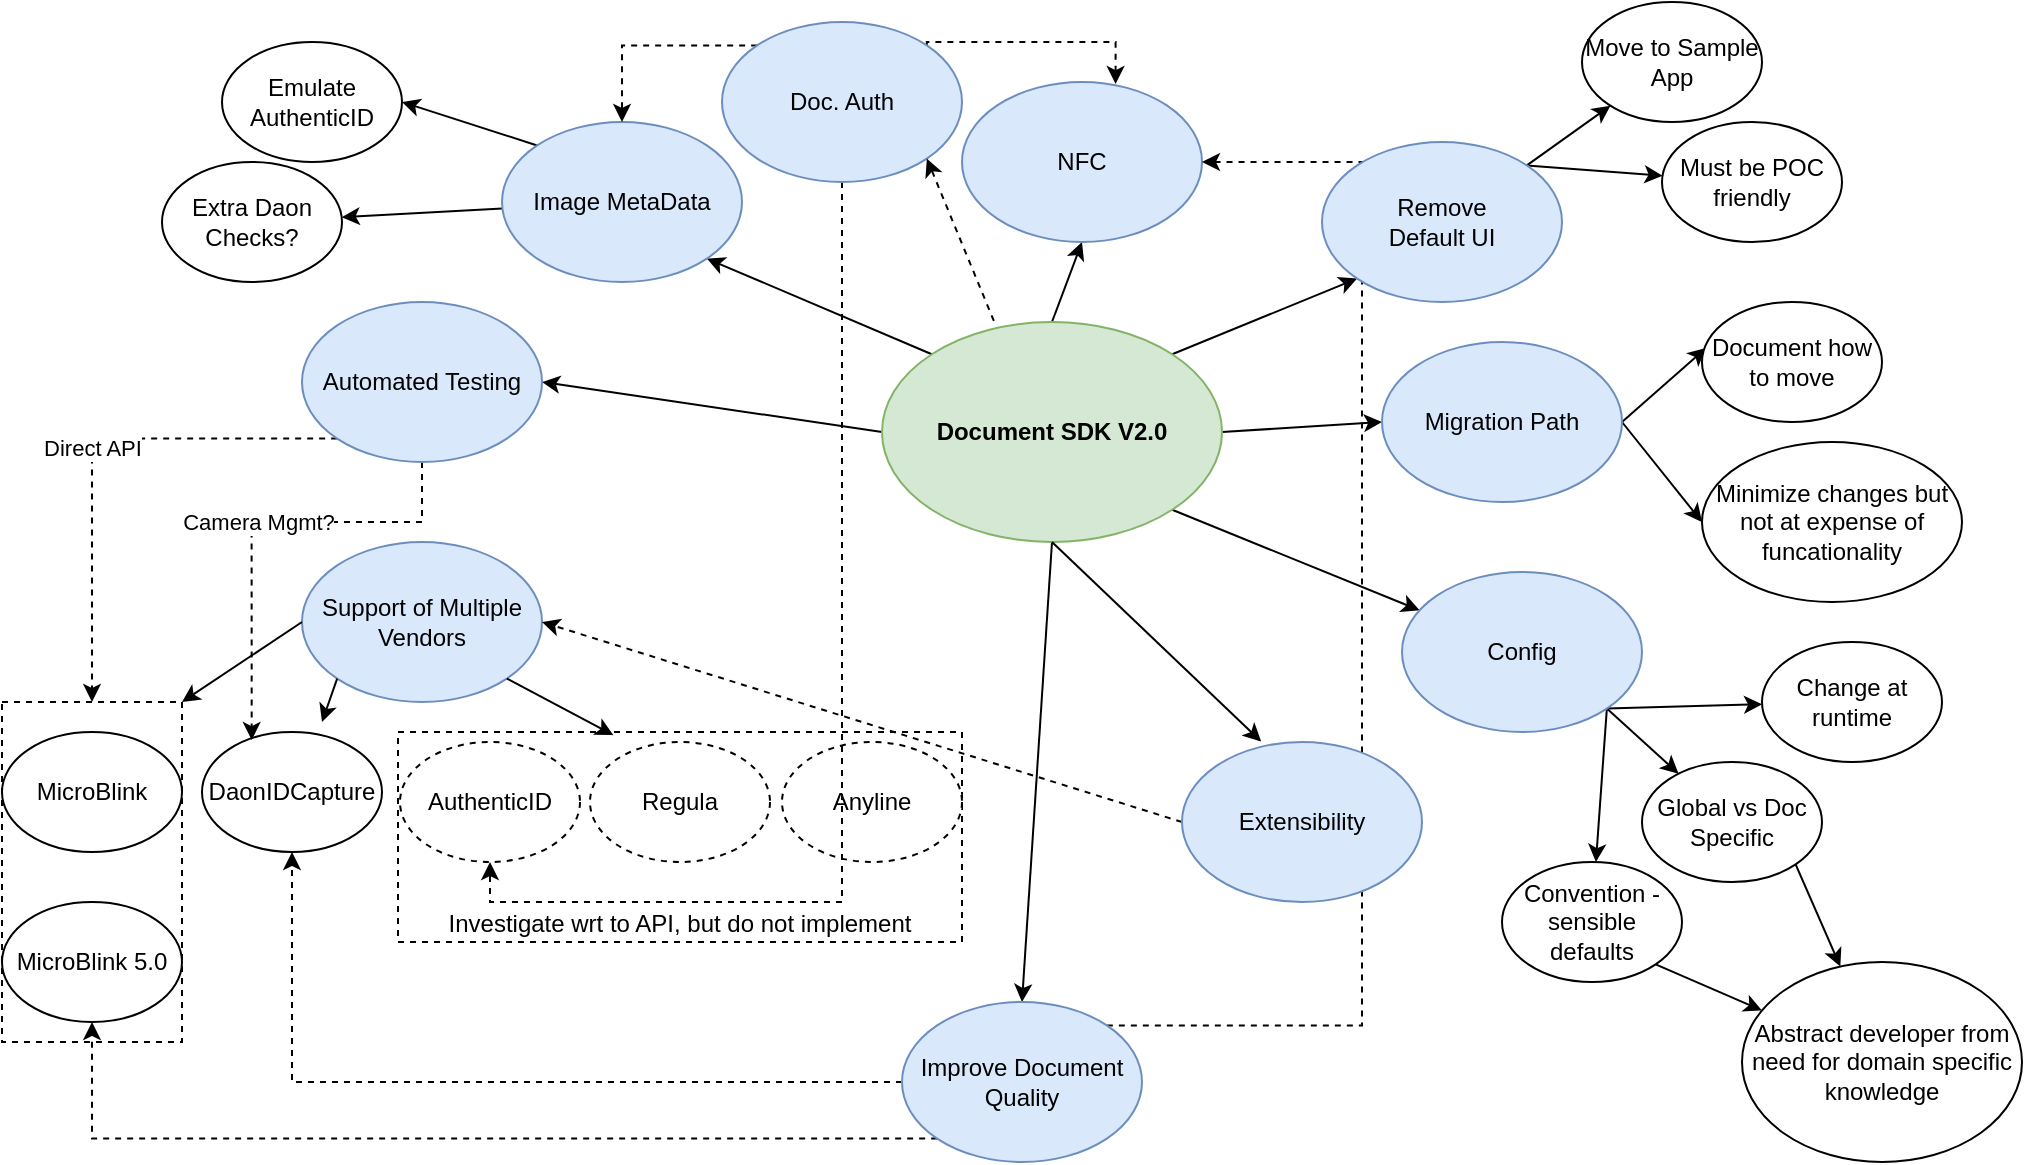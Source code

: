 <mxfile version="12.5.6" type="github" pages="4">
  <diagram name="Document SDK 2.0 Mindmap" id="ad52d381-51e7-2e0d-a935-2d0ddd2fd229">
    <mxGraphModel dx="1038" dy="580" grid="1" gridSize="10" guides="1" tooltips="1" connect="1" arrows="1" fold="1" page="1" pageScale="1" pageWidth="1100" pageHeight="850" background="#ffffff" math="0" shadow="0">
      <root>
        <mxCell id="0"/>
        <mxCell id="1" parent="0"/>
        <mxCell id="26DRuk9L7VsWbkv16E09-14" value="" style="rounded=0;whiteSpace=wrap;html=1;dashed=1;" vertex="1" parent="1">
          <mxGeometry x="10" y="380" width="90" height="170" as="geometry"/>
        </mxCell>
        <mxCell id="26DRuk9L7VsWbkv16E09-10" value="Investigate wrt to API, but do not implement" style="rounded=0;whiteSpace=wrap;html=1;verticalAlign=bottom;dashed=1;" vertex="1" parent="1">
          <mxGeometry x="208" y="395" width="282" height="105" as="geometry"/>
        </mxCell>
        <mxCell id="26DRuk9L7VsWbkv16E09-24" style="rounded=0;orthogonalLoop=1;jettySize=auto;html=1;exitX=0;exitY=0;exitDx=0;exitDy=0;entryX=1;entryY=1;entryDx=0;entryDy=0;" edge="1" parent="1" source="26DRuk9L7VsWbkv16E09-1" target="26DRuk9L7VsWbkv16E09-12">
          <mxGeometry relative="1" as="geometry"/>
        </mxCell>
        <mxCell id="26DRuk9L7VsWbkv16E09-25" style="edgeStyle=none;rounded=0;orthogonalLoop=1;jettySize=auto;html=1;exitX=0;exitY=0.5;exitDx=0;exitDy=0;entryX=1;entryY=0.5;entryDx=0;entryDy=0;" edge="1" parent="1" source="26DRuk9L7VsWbkv16E09-1" target="26DRuk9L7VsWbkv16E09-11">
          <mxGeometry relative="1" as="geometry"/>
        </mxCell>
        <mxCell id="26DRuk9L7VsWbkv16E09-26" style="edgeStyle=none;rounded=0;orthogonalLoop=1;jettySize=auto;html=1;exitX=0.5;exitY=0;exitDx=0;exitDy=0;entryX=0.5;entryY=1;entryDx=0;entryDy=0;" edge="1" parent="1" source="26DRuk9L7VsWbkv16E09-1" target="26DRuk9L7VsWbkv16E09-13">
          <mxGeometry relative="1" as="geometry"/>
        </mxCell>
        <mxCell id="26DRuk9L7VsWbkv16E09-32" style="edgeStyle=none;rounded=0;orthogonalLoop=1;jettySize=auto;html=1;exitX=1;exitY=0;exitDx=0;exitDy=0;entryX=0;entryY=1;entryDx=0;entryDy=0;" edge="1" parent="1" source="26DRuk9L7VsWbkv16E09-1" target="26DRuk9L7VsWbkv16E09-31">
          <mxGeometry relative="1" as="geometry"/>
        </mxCell>
        <mxCell id="26DRuk9L7VsWbkv16E09-38" style="edgeStyle=none;rounded=0;orthogonalLoop=1;jettySize=auto;html=1;exitX=1;exitY=0.5;exitDx=0;exitDy=0;entryX=0;entryY=0.5;entryDx=0;entryDy=0;" edge="1" parent="1" source="26DRuk9L7VsWbkv16E09-1" target="26DRuk9L7VsWbkv16E09-37">
          <mxGeometry relative="1" as="geometry"/>
        </mxCell>
        <mxCell id="26DRuk9L7VsWbkv16E09-44" style="edgeStyle=none;rounded=0;orthogonalLoop=1;jettySize=auto;html=1;exitX=1;exitY=1;exitDx=0;exitDy=0;" edge="1" parent="1" source="26DRuk9L7VsWbkv16E09-1" target="26DRuk9L7VsWbkv16E09-43">
          <mxGeometry relative="1" as="geometry"/>
        </mxCell>
        <mxCell id="n4UrVZoiI_uGFLUXMeBl-2" style="edgeStyle=none;rounded=0;orthogonalLoop=1;jettySize=auto;html=1;exitX=0.5;exitY=1;exitDx=0;exitDy=0;entryX=0.5;entryY=0;entryDx=0;entryDy=0;" edge="1" parent="1" source="26DRuk9L7VsWbkv16E09-1" target="n4UrVZoiI_uGFLUXMeBl-1">
          <mxGeometry relative="1" as="geometry"/>
        </mxCell>
        <mxCell id="26DRuk9L7VsWbkv16E09-1" value="&lt;b&gt;Document SDK V2.0&lt;/b&gt;" style="ellipse;whiteSpace=wrap;html=1;fillColor=#d5e8d4;strokeColor=#82b366;" vertex="1" parent="1">
          <mxGeometry x="450" y="190" width="170" height="110" as="geometry"/>
        </mxCell>
        <mxCell id="26DRuk9L7VsWbkv16E09-2" value="Support of Multiple Vendors" style="ellipse;whiteSpace=wrap;html=1;fillColor=#dae8fc;strokeColor=#6c8ebf;" vertex="1" parent="1">
          <mxGeometry x="160" y="300" width="120" height="80" as="geometry"/>
        </mxCell>
        <mxCell id="26DRuk9L7VsWbkv16E09-3" value="MicroBlink" style="ellipse;whiteSpace=wrap;html=1;" vertex="1" parent="1">
          <mxGeometry x="10" y="395" width="90" height="60" as="geometry"/>
        </mxCell>
        <mxCell id="26DRuk9L7VsWbkv16E09-4" value="DaonIDCapture" style="ellipse;whiteSpace=wrap;html=1;" vertex="1" parent="1">
          <mxGeometry x="110" y="395" width="90" height="60" as="geometry"/>
        </mxCell>
        <mxCell id="26DRuk9L7VsWbkv16E09-5" value="Regula" style="ellipse;whiteSpace=wrap;html=1;dashed=1;" vertex="1" parent="1">
          <mxGeometry x="304" y="400" width="90" height="60" as="geometry"/>
        </mxCell>
        <mxCell id="26DRuk9L7VsWbkv16E09-6" value="AuthenticID" style="ellipse;whiteSpace=wrap;html=1;dashed=1;" vertex="1" parent="1">
          <mxGeometry x="209" y="400" width="90" height="60" as="geometry"/>
        </mxCell>
        <mxCell id="26DRuk9L7VsWbkv16E09-7" value="Anyline" style="ellipse;whiteSpace=wrap;html=1;dashed=1;" vertex="1" parent="1">
          <mxGeometry x="400" y="400" width="90" height="60" as="geometry"/>
        </mxCell>
        <mxCell id="26DRuk9L7VsWbkv16E09-8" value="MicroBlink 5.0" style="ellipse;whiteSpace=wrap;html=1;" vertex="1" parent="1">
          <mxGeometry x="10" y="480" width="90" height="60" as="geometry"/>
        </mxCell>
        <mxCell id="26DRuk9L7VsWbkv16E09-22" value="Direct API" style="edgeStyle=orthogonalEdgeStyle;rounded=0;orthogonalLoop=1;jettySize=auto;html=1;exitX=0;exitY=1;exitDx=0;exitDy=0;entryX=0.5;entryY=0;entryDx=0;entryDy=0;dashed=1;" edge="1" parent="1" source="26DRuk9L7VsWbkv16E09-11" target="26DRuk9L7VsWbkv16E09-14">
          <mxGeometry relative="1" as="geometry"/>
        </mxCell>
        <mxCell id="26DRuk9L7VsWbkv16E09-23" value="Camera Mgmt?" style="edgeStyle=orthogonalEdgeStyle;rounded=0;orthogonalLoop=1;jettySize=auto;html=1;exitX=0.5;exitY=1;exitDx=0;exitDy=0;entryX=0.276;entryY=0.067;entryDx=0;entryDy=0;entryPerimeter=0;dashed=1;" edge="1" parent="1" source="26DRuk9L7VsWbkv16E09-11" target="26DRuk9L7VsWbkv16E09-4">
          <mxGeometry relative="1" as="geometry">
            <Array as="points">
              <mxPoint x="220" y="290"/>
              <mxPoint x="135" y="290"/>
            </Array>
          </mxGeometry>
        </mxCell>
        <mxCell id="26DRuk9L7VsWbkv16E09-11" value="Automated Testing" style="ellipse;whiteSpace=wrap;html=1;fillColor=#dae8fc;strokeColor=#6c8ebf;" vertex="1" parent="1">
          <mxGeometry x="160" y="180" width="120" height="80" as="geometry"/>
        </mxCell>
        <mxCell id="26DRuk9L7VsWbkv16E09-28" style="edgeStyle=none;rounded=0;orthogonalLoop=1;jettySize=auto;html=1;exitX=0;exitY=0;exitDx=0;exitDy=0;entryX=1;entryY=0.5;entryDx=0;entryDy=0;" edge="1" parent="1" source="26DRuk9L7VsWbkv16E09-12" target="26DRuk9L7VsWbkv16E09-27">
          <mxGeometry relative="1" as="geometry"/>
        </mxCell>
        <mxCell id="26DRuk9L7VsWbkv16E09-30" value="" style="edgeStyle=none;rounded=0;orthogonalLoop=1;jettySize=auto;html=1;" edge="1" parent="1" source="26DRuk9L7VsWbkv16E09-12" target="26DRuk9L7VsWbkv16E09-29">
          <mxGeometry relative="1" as="geometry"/>
        </mxCell>
        <mxCell id="26DRuk9L7VsWbkv16E09-12" value="Image MetaData" style="ellipse;whiteSpace=wrap;html=1;fillColor=#dae8fc;strokeColor=#6c8ebf;" vertex="1" parent="1">
          <mxGeometry x="260" y="90" width="120" height="80" as="geometry"/>
        </mxCell>
        <mxCell id="26DRuk9L7VsWbkv16E09-13" value="NFC" style="ellipse;whiteSpace=wrap;html=1;fillColor=#dae8fc;strokeColor=#6c8ebf;" vertex="1" parent="1">
          <mxGeometry x="490" y="70" width="120" height="80" as="geometry"/>
        </mxCell>
        <mxCell id="26DRuk9L7VsWbkv16E09-15" value="" style="endArrow=classic;html=1;exitX=0;exitY=0.5;exitDx=0;exitDy=0;entryX=1;entryY=0;entryDx=0;entryDy=0;" edge="1" parent="1" source="26DRuk9L7VsWbkv16E09-2" target="26DRuk9L7VsWbkv16E09-14">
          <mxGeometry width="50" height="50" relative="1" as="geometry">
            <mxPoint x="70" y="330" as="sourcePoint"/>
            <mxPoint x="120" y="280" as="targetPoint"/>
          </mxGeometry>
        </mxCell>
        <mxCell id="26DRuk9L7VsWbkv16E09-17" value="" style="endArrow=classic;html=1;exitX=0;exitY=1;exitDx=0;exitDy=0;" edge="1" parent="1" source="26DRuk9L7VsWbkv16E09-2">
          <mxGeometry width="50" height="50" relative="1" as="geometry">
            <mxPoint x="10" y="620" as="sourcePoint"/>
            <mxPoint x="170" y="390" as="targetPoint"/>
          </mxGeometry>
        </mxCell>
        <mxCell id="26DRuk9L7VsWbkv16E09-18" value="" style="endArrow=classic;html=1;exitX=1;exitY=1;exitDx=0;exitDy=0;entryX=0.382;entryY=0.015;entryDx=0;entryDy=0;entryPerimeter=0;" edge="1" parent="1" source="26DRuk9L7VsWbkv16E09-2" target="26DRuk9L7VsWbkv16E09-10">
          <mxGeometry width="50" height="50" relative="1" as="geometry">
            <mxPoint x="10" y="620" as="sourcePoint"/>
            <mxPoint x="360" y="390" as="targetPoint"/>
          </mxGeometry>
        </mxCell>
        <mxCell id="26DRuk9L7VsWbkv16E09-20" value="" style="endArrow=classic;html=1;exitX=0.5;exitY=1;exitDx=0;exitDy=0;entryX=0.33;entryY=-0.003;entryDx=0;entryDy=0;entryPerimeter=0;" edge="1" parent="1" source="26DRuk9L7VsWbkv16E09-1" target="26DRuk9L7VsWbkv16E09-9">
          <mxGeometry width="50" height="50" relative="1" as="geometry">
            <mxPoint x="10" y="620" as="sourcePoint"/>
            <mxPoint x="60" y="570" as="targetPoint"/>
          </mxGeometry>
        </mxCell>
        <mxCell id="26DRuk9L7VsWbkv16E09-21" value="" style="endArrow=classic;html=1;exitX=0;exitY=0.5;exitDx=0;exitDy=0;entryX=1;entryY=0.5;entryDx=0;entryDy=0;dashed=1;" edge="1" parent="1" source="26DRuk9L7VsWbkv16E09-9" target="26DRuk9L7VsWbkv16E09-2">
          <mxGeometry width="50" height="50" relative="1" as="geometry">
            <mxPoint x="10" y="620" as="sourcePoint"/>
            <mxPoint x="60" y="570" as="targetPoint"/>
          </mxGeometry>
        </mxCell>
        <mxCell id="26DRuk9L7VsWbkv16E09-27" value="Emulate AuthenticID" style="ellipse;whiteSpace=wrap;html=1;" vertex="1" parent="1">
          <mxGeometry x="120" y="50" width="90" height="60" as="geometry"/>
        </mxCell>
        <mxCell id="26DRuk9L7VsWbkv16E09-29" value="Extra Daon Checks?" style="ellipse;whiteSpace=wrap;html=1;" vertex="1" parent="1">
          <mxGeometry x="90" y="110" width="90" height="60" as="geometry"/>
        </mxCell>
        <mxCell id="26DRuk9L7VsWbkv16E09-34" style="edgeStyle=none;rounded=0;orthogonalLoop=1;jettySize=auto;html=1;exitX=1;exitY=0;exitDx=0;exitDy=0;" edge="1" parent="1" source="26DRuk9L7VsWbkv16E09-31" target="26DRuk9L7VsWbkv16E09-33">
          <mxGeometry relative="1" as="geometry"/>
        </mxCell>
        <mxCell id="26DRuk9L7VsWbkv16E09-36" style="edgeStyle=none;rounded=0;orthogonalLoop=1;jettySize=auto;html=1;exitX=1;exitY=0;exitDx=0;exitDy=0;" edge="1" parent="1" source="26DRuk9L7VsWbkv16E09-31" target="26DRuk9L7VsWbkv16E09-35">
          <mxGeometry relative="1" as="geometry"/>
        </mxCell>
        <mxCell id="26DRuk9L7VsWbkv16E09-33" value="Move to Sample App" style="ellipse;whiteSpace=wrap;html=1;" vertex="1" parent="1">
          <mxGeometry x="800" y="30" width="90" height="60" as="geometry"/>
        </mxCell>
        <mxCell id="26DRuk9L7VsWbkv16E09-35" value="Must be POC friendly" style="ellipse;whiteSpace=wrap;html=1;" vertex="1" parent="1">
          <mxGeometry x="840" y="90" width="90" height="60" as="geometry"/>
        </mxCell>
        <mxCell id="26DRuk9L7VsWbkv16E09-41" style="edgeStyle=none;rounded=0;orthogonalLoop=1;jettySize=auto;html=1;exitX=1;exitY=0.5;exitDx=0;exitDy=0;entryX=0.022;entryY=0.383;entryDx=0;entryDy=0;entryPerimeter=0;" edge="1" parent="1" source="26DRuk9L7VsWbkv16E09-37" target="26DRuk9L7VsWbkv16E09-39">
          <mxGeometry relative="1" as="geometry"/>
        </mxCell>
        <mxCell id="26DRuk9L7VsWbkv16E09-42" style="edgeStyle=none;rounded=0;orthogonalLoop=1;jettySize=auto;html=1;exitX=1;exitY=0.5;exitDx=0;exitDy=0;entryX=0;entryY=0.5;entryDx=0;entryDy=0;" edge="1" parent="1" source="26DRuk9L7VsWbkv16E09-37" target="26DRuk9L7VsWbkv16E09-40">
          <mxGeometry relative="1" as="geometry"/>
        </mxCell>
        <mxCell id="26DRuk9L7VsWbkv16E09-37" value="Migration Path" style="ellipse;whiteSpace=wrap;html=1;fillColor=#dae8fc;strokeColor=#6c8ebf;" vertex="1" parent="1">
          <mxGeometry x="700" y="200" width="120" height="80" as="geometry"/>
        </mxCell>
        <mxCell id="26DRuk9L7VsWbkv16E09-39" value="Document how to move" style="ellipse;whiteSpace=wrap;html=1;" vertex="1" parent="1">
          <mxGeometry x="860" y="180" width="90" height="60" as="geometry"/>
        </mxCell>
        <mxCell id="26DRuk9L7VsWbkv16E09-40" value="Minimize changes but not at expense of funcationality" style="ellipse;whiteSpace=wrap;html=1;" vertex="1" parent="1">
          <mxGeometry x="860" y="250" width="130" height="80" as="geometry"/>
        </mxCell>
        <mxCell id="26DRuk9L7VsWbkv16E09-48" style="edgeStyle=none;rounded=0;orthogonalLoop=1;jettySize=auto;html=1;exitX=1;exitY=1;exitDx=0;exitDy=0;" edge="1" parent="1" source="26DRuk9L7VsWbkv16E09-43" target="26DRuk9L7VsWbkv16E09-47">
          <mxGeometry relative="1" as="geometry"/>
        </mxCell>
        <mxCell id="26DRuk9L7VsWbkv16E09-49" style="edgeStyle=none;rounded=0;orthogonalLoop=1;jettySize=auto;html=1;exitX=1;exitY=1;exitDx=0;exitDy=0;" edge="1" parent="1" source="26DRuk9L7VsWbkv16E09-43" target="26DRuk9L7VsWbkv16E09-45">
          <mxGeometry relative="1" as="geometry"/>
        </mxCell>
        <mxCell id="26DRuk9L7VsWbkv16E09-50" style="edgeStyle=none;rounded=0;orthogonalLoop=1;jettySize=auto;html=1;exitX=1;exitY=1;exitDx=0;exitDy=0;" edge="1" parent="1" source="26DRuk9L7VsWbkv16E09-43" target="26DRuk9L7VsWbkv16E09-46">
          <mxGeometry relative="1" as="geometry"/>
        </mxCell>
        <mxCell id="26DRuk9L7VsWbkv16E09-43" value="Config" style="ellipse;whiteSpace=wrap;html=1;fillColor=#dae8fc;strokeColor=#6c8ebf;" vertex="1" parent="1">
          <mxGeometry x="710" y="315" width="120" height="80" as="geometry"/>
        </mxCell>
        <mxCell id="26DRuk9L7VsWbkv16E09-53" style="edgeStyle=none;rounded=0;orthogonalLoop=1;jettySize=auto;html=1;exitX=1;exitY=1;exitDx=0;exitDy=0;" edge="1" parent="1" source="26DRuk9L7VsWbkv16E09-45" target="26DRuk9L7VsWbkv16E09-51">
          <mxGeometry relative="1" as="geometry"/>
        </mxCell>
        <mxCell id="26DRuk9L7VsWbkv16E09-45" value="Global vs Doc Specific" style="ellipse;whiteSpace=wrap;html=1;" vertex="1" parent="1">
          <mxGeometry x="830" y="410" width="90" height="60" as="geometry"/>
        </mxCell>
        <mxCell id="26DRuk9L7VsWbkv16E09-46" value="Change at runtime" style="ellipse;whiteSpace=wrap;html=1;" vertex="1" parent="1">
          <mxGeometry x="890" y="350" width="90" height="60" as="geometry"/>
        </mxCell>
        <mxCell id="26DRuk9L7VsWbkv16E09-52" style="edgeStyle=none;rounded=0;orthogonalLoop=1;jettySize=auto;html=1;exitX=1;exitY=1;exitDx=0;exitDy=0;" edge="1" parent="1" source="26DRuk9L7VsWbkv16E09-47" target="26DRuk9L7VsWbkv16E09-51">
          <mxGeometry relative="1" as="geometry"/>
        </mxCell>
        <mxCell id="26DRuk9L7VsWbkv16E09-47" value="Convention - sensible defaults" style="ellipse;whiteSpace=wrap;html=1;" vertex="1" parent="1">
          <mxGeometry x="760" y="460" width="90" height="60" as="geometry"/>
        </mxCell>
        <mxCell id="26DRuk9L7VsWbkv16E09-51" value="Abstract developer from need for domain specific knowledge" style="ellipse;whiteSpace=wrap;html=1;" vertex="1" parent="1">
          <mxGeometry x="880" y="510" width="140" height="100" as="geometry"/>
        </mxCell>
        <mxCell id="n4UrVZoiI_uGFLUXMeBl-3" style="edgeStyle=orthogonalEdgeStyle;rounded=0;orthogonalLoop=1;jettySize=auto;html=1;exitX=0;exitY=0.5;exitDx=0;exitDy=0;entryX=0.5;entryY=1;entryDx=0;entryDy=0;dashed=1;" edge="1" parent="1" source="n4UrVZoiI_uGFLUXMeBl-1" target="26DRuk9L7VsWbkv16E09-4">
          <mxGeometry relative="1" as="geometry"/>
        </mxCell>
        <mxCell id="n4UrVZoiI_uGFLUXMeBl-4" style="edgeStyle=orthogonalEdgeStyle;rounded=0;orthogonalLoop=1;jettySize=auto;html=1;exitX=0;exitY=1;exitDx=0;exitDy=0;entryX=0.5;entryY=1;entryDx=0;entryDy=0;dashed=1;" edge="1" parent="1" source="n4UrVZoiI_uGFLUXMeBl-1" target="26DRuk9L7VsWbkv16E09-8">
          <mxGeometry relative="1" as="geometry"/>
        </mxCell>
        <mxCell id="n4UrVZoiI_uGFLUXMeBl-5" style="edgeStyle=orthogonalEdgeStyle;rounded=0;orthogonalLoop=1;jettySize=auto;html=1;exitX=1;exitY=0;exitDx=0;exitDy=0;entryX=1;entryY=0.5;entryDx=0;entryDy=0;dashed=1;" edge="1" parent="1" source="n4UrVZoiI_uGFLUXMeBl-1" target="26DRuk9L7VsWbkv16E09-13">
          <mxGeometry relative="1" as="geometry">
            <Array as="points">
              <mxPoint x="690" y="542"/>
              <mxPoint x="690" y="110"/>
            </Array>
          </mxGeometry>
        </mxCell>
        <mxCell id="n4UrVZoiI_uGFLUXMeBl-1" value="Improve Document Quality" style="ellipse;whiteSpace=wrap;html=1;fillColor=#dae8fc;strokeColor=#6c8ebf;" vertex="1" parent="1">
          <mxGeometry x="460" y="530" width="120" height="80" as="geometry"/>
        </mxCell>
        <mxCell id="n4UrVZoiI_uGFLUXMeBl-8" style="edgeStyle=orthogonalEdgeStyle;rounded=0;orthogonalLoop=1;jettySize=auto;html=1;exitX=0;exitY=0;exitDx=0;exitDy=0;dashed=1;" edge="1" parent="1" source="n4UrVZoiI_uGFLUXMeBl-6" target="26DRuk9L7VsWbkv16E09-12">
          <mxGeometry relative="1" as="geometry">
            <Array as="points">
              <mxPoint x="320" y="52"/>
            </Array>
          </mxGeometry>
        </mxCell>
        <mxCell id="n4UrVZoiI_uGFLUXMeBl-11" style="edgeStyle=orthogonalEdgeStyle;rounded=0;orthogonalLoop=1;jettySize=auto;html=1;exitX=1;exitY=0;exitDx=0;exitDy=0;entryX=0.64;entryY=0.013;entryDx=0;entryDy=0;entryPerimeter=0;dashed=1;" edge="1" parent="1" source="n4UrVZoiI_uGFLUXMeBl-6" target="26DRuk9L7VsWbkv16E09-13">
          <mxGeometry relative="1" as="geometry">
            <Array as="points">
              <mxPoint x="472" y="50"/>
              <mxPoint x="567" y="50"/>
            </Array>
          </mxGeometry>
        </mxCell>
        <mxCell id="n4UrVZoiI_uGFLUXMeBl-12" style="edgeStyle=orthogonalEdgeStyle;rounded=0;orthogonalLoop=1;jettySize=auto;html=1;exitX=0.5;exitY=1;exitDx=0;exitDy=0;entryX=0.5;entryY=1;entryDx=0;entryDy=0;dashed=1;" edge="1" parent="1" source="n4UrVZoiI_uGFLUXMeBl-6" target="26DRuk9L7VsWbkv16E09-6">
          <mxGeometry relative="1" as="geometry">
            <Array as="points">
              <mxPoint x="430" y="480"/>
              <mxPoint x="254" y="480"/>
            </Array>
          </mxGeometry>
        </mxCell>
        <mxCell id="n4UrVZoiI_uGFLUXMeBl-6" value="Doc. Auth" style="ellipse;whiteSpace=wrap;html=1;fillColor=#dae8fc;strokeColor=#6c8ebf;" vertex="1" parent="1">
          <mxGeometry x="370" y="40" width="120" height="80" as="geometry"/>
        </mxCell>
        <mxCell id="26DRuk9L7VsWbkv16E09-9" value="Extensibility" style="ellipse;whiteSpace=wrap;html=1;fillColor=#dae8fc;strokeColor=#6c8ebf;" vertex="1" parent="1">
          <mxGeometry x="600" y="400" width="120" height="80" as="geometry"/>
        </mxCell>
        <mxCell id="26DRuk9L7VsWbkv16E09-31" value="Remove &lt;br&gt;Default UI" style="ellipse;whiteSpace=wrap;html=1;fillColor=#dae8fc;strokeColor=#6c8ebf;" vertex="1" parent="1">
          <mxGeometry x="670" y="100" width="120" height="80" as="geometry"/>
        </mxCell>
        <mxCell id="n4UrVZoiI_uGFLUXMeBl-13" value="" style="endArrow=classic;html=1;dashed=1;entryX=1;entryY=1;entryDx=0;entryDy=0;exitX=0.329;exitY=-0.005;exitDx=0;exitDy=0;exitPerimeter=0;" edge="1" parent="1" source="26DRuk9L7VsWbkv16E09-1" target="n4UrVZoiI_uGFLUXMeBl-6">
          <mxGeometry width="50" height="50" relative="1" as="geometry">
            <mxPoint x="10" y="680" as="sourcePoint"/>
            <mxPoint x="60" y="630" as="targetPoint"/>
          </mxGeometry>
        </mxCell>
      </root>
    </mxGraphModel>
  </diagram>
  <diagram id="8HjYWhySBUXUTqADt6Kq" name="Read NFC Flow Simple">
    <mxGraphModel dx="1422" dy="794" grid="1" gridSize="10" guides="1" tooltips="1" connect="1" arrows="1" fold="1" page="1" pageScale="1" pageWidth="827" pageHeight="1169" math="0" shadow="0">
      <root>
        <mxCell id="AhMfjQlQDgQEmS9e4eAk-0"/>
        <mxCell id="AhMfjQlQDgQEmS9e4eAk-1" parent="AhMfjQlQDgQEmS9e4eAk-0"/>
        <mxCell id="AhMfjQlQDgQEmS9e4eAk-12" style="edgeStyle=orthogonalEdgeStyle;rounded=0;orthogonalLoop=1;jettySize=auto;html=1;exitX=0.5;exitY=1;exitDx=0;exitDy=0;entryX=0.5;entryY=0;entryDx=0;entryDy=0;endArrow=classic;endFill=1;" edge="1" parent="AhMfjQlQDgQEmS9e4eAk-1" source="AhMfjQlQDgQEmS9e4eAk-2" target="AhMfjQlQDgQEmS9e4eAk-3">
          <mxGeometry relative="1" as="geometry">
            <Array as="points">
              <mxPoint x="170" y="150"/>
              <mxPoint x="230" y="150"/>
            </Array>
          </mxGeometry>
        </mxCell>
        <mxCell id="AhMfjQlQDgQEmS9e4eAk-2" value="present document" style="rounded=1;whiteSpace=wrap;html=1;" vertex="1" parent="AhMfjQlQDgQEmS9e4eAk-1">
          <mxGeometry x="110" y="80" width="120" height="60" as="geometry"/>
        </mxCell>
        <mxCell id="AhMfjQlQDgQEmS9e4eAk-13" style="edgeStyle=orthogonalEdgeStyle;rounded=0;orthogonalLoop=1;jettySize=auto;html=1;exitX=0.5;exitY=1;exitDx=0;exitDy=0;endArrow=classic;endFill=1;" edge="1" parent="AhMfjQlQDgQEmS9e4eAk-1" source="AhMfjQlQDgQEmS9e4eAk-3" target="AhMfjQlQDgQEmS9e4eAk-4">
          <mxGeometry relative="1" as="geometry"/>
        </mxCell>
        <mxCell id="AhMfjQlQDgQEmS9e4eAk-3" value="Read OCR" style="rounded=1;whiteSpace=wrap;html=1;" vertex="1" parent="AhMfjQlQDgQEmS9e4eAk-1">
          <mxGeometry x="170" y="160" width="120" height="60" as="geometry"/>
        </mxCell>
        <mxCell id="AhMfjQlQDgQEmS9e4eAk-14" style="edgeStyle=orthogonalEdgeStyle;rounded=0;orthogonalLoop=1;jettySize=auto;html=1;exitX=0.5;exitY=1;exitDx=0;exitDy=0;entryX=0.5;entryY=0;entryDx=0;entryDy=0;endArrow=classic;endFill=1;" edge="1" parent="AhMfjQlQDgQEmS9e4eAk-1" source="AhMfjQlQDgQEmS9e4eAk-4" target="AhMfjQlQDgQEmS9e4eAk-5">
          <mxGeometry relative="1" as="geometry"/>
        </mxCell>
        <mxCell id="AhMfjQlQDgQEmS9e4eAk-4" value="Unlock NFC chip w/ OCR Data" style="rounded=1;whiteSpace=wrap;html=1;" vertex="1" parent="AhMfjQlQDgQEmS9e4eAk-1">
          <mxGeometry x="230" y="250" width="120" height="60" as="geometry"/>
        </mxCell>
        <mxCell id="AhMfjQlQDgQEmS9e4eAk-15" style="edgeStyle=orthogonalEdgeStyle;rounded=0;orthogonalLoop=1;jettySize=auto;html=1;exitX=0.5;exitY=1;exitDx=0;exitDy=0;entryX=0.5;entryY=0;entryDx=0;entryDy=0;endArrow=classic;endFill=1;" edge="1" parent="AhMfjQlQDgQEmS9e4eAk-1" source="AhMfjQlQDgQEmS9e4eAk-5" target="AhMfjQlQDgQEmS9e4eAk-6">
          <mxGeometry relative="1" as="geometry">
            <Array as="points">
              <mxPoint x="350" y="410"/>
              <mxPoint x="410" y="410"/>
            </Array>
          </mxGeometry>
        </mxCell>
        <mxCell id="AhMfjQlQDgQEmS9e4eAk-5" value="Read NFC Data" style="rounded=1;whiteSpace=wrap;html=1;" vertex="1" parent="AhMfjQlQDgQEmS9e4eAk-1">
          <mxGeometry x="290" y="340" width="120" height="60" as="geometry"/>
        </mxCell>
        <mxCell id="AhMfjQlQDgQEmS9e4eAk-16" style="edgeStyle=orthogonalEdgeStyle;rounded=0;orthogonalLoop=1;jettySize=auto;html=1;exitX=0.5;exitY=1;exitDx=0;exitDy=0;entryX=0.5;entryY=0;entryDx=0;entryDy=0;endArrow=classic;endFill=1;" edge="1" parent="AhMfjQlQDgQEmS9e4eAk-1" source="AhMfjQlQDgQEmS9e4eAk-6" target="AhMfjQlQDgQEmS9e4eAk-7">
          <mxGeometry relative="1" as="geometry">
            <Array as="points">
              <mxPoint x="410" y="490"/>
              <mxPoint x="470" y="490"/>
            </Array>
          </mxGeometry>
        </mxCell>
        <mxCell id="AhMfjQlQDgQEmS9e4eAk-6" value="Send Document OCR, Images, NFCTagData to server" style="rounded=1;whiteSpace=wrap;html=1;" vertex="1" parent="AhMfjQlQDgQEmS9e4eAk-1">
          <mxGeometry x="350" y="420" width="120" height="60" as="geometry"/>
        </mxCell>
        <mxCell id="AhMfjQlQDgQEmS9e4eAk-17" style="edgeStyle=orthogonalEdgeStyle;rounded=0;orthogonalLoop=1;jettySize=auto;html=1;exitX=0.5;exitY=1;exitDx=0;exitDy=0;entryX=0;entryY=0.5;entryDx=0;entryDy=0;endArrow=async;endFill=0;" edge="1" parent="AhMfjQlQDgQEmS9e4eAk-1" source="AhMfjQlQDgQEmS9e4eAk-7" target="AhMfjQlQDgQEmS9e4eAk-8">
          <mxGeometry relative="1" as="geometry"/>
        </mxCell>
        <mxCell id="AhMfjQlQDgQEmS9e4eAk-18" style="edgeStyle=orthogonalEdgeStyle;rounded=0;orthogonalLoop=1;jettySize=auto;html=1;exitX=0.5;exitY=1;exitDx=0;exitDy=0;entryX=0;entryY=0.5;entryDx=0;entryDy=0;endArrow=classic;endFill=1;" edge="1" parent="AhMfjQlQDgQEmS9e4eAk-1" source="AhMfjQlQDgQEmS9e4eAk-7" target="AhMfjQlQDgQEmS9e4eAk-9">
          <mxGeometry relative="1" as="geometry"/>
        </mxCell>
        <mxCell id="AhMfjQlQDgQEmS9e4eAk-19" style="edgeStyle=orthogonalEdgeStyle;rounded=0;orthogonalLoop=1;jettySize=auto;html=1;exitX=0.5;exitY=1;exitDx=0;exitDy=0;entryX=0;entryY=0.5;entryDx=0;entryDy=0;endArrow=classic;endFill=1;" edge="1" parent="AhMfjQlQDgQEmS9e4eAk-1" source="AhMfjQlQDgQEmS9e4eAk-7" target="AhMfjQlQDgQEmS9e4eAk-10">
          <mxGeometry relative="1" as="geometry"/>
        </mxCell>
        <mxCell id="AhMfjQlQDgQEmS9e4eAk-7" value="As part of evaluation:" style="rounded=1;whiteSpace=wrap;html=1;" vertex="1" parent="AhMfjQlQDgQEmS9e4eAk-1">
          <mxGeometry x="410" y="500" width="120" height="60" as="geometry"/>
        </mxCell>
        <mxCell id="AhMfjQlQDgQEmS9e4eAk-8" value="Match NFC Face" style="rounded=1;whiteSpace=wrap;html=1;" vertex="1" parent="AhMfjQlQDgQEmS9e4eAk-1">
          <mxGeometry x="480" y="570" width="120" height="60" as="geometry"/>
        </mxCell>
        <mxCell id="AhMfjQlQDgQEmS9e4eAk-9" value="Verify NFC Signature" style="rounded=1;whiteSpace=wrap;html=1;" vertex="1" parent="AhMfjQlQDgQEmS9e4eAk-1">
          <mxGeometry x="480" y="640" width="120" height="60" as="geometry"/>
        </mxCell>
        <mxCell id="AhMfjQlQDgQEmS9e4eAk-10" value="Compare NFC Biographics &amp;amp; OCR" style="rounded=1;whiteSpace=wrap;html=1;" vertex="1" parent="AhMfjQlQDgQEmS9e4eAk-1">
          <mxGeometry x="480" y="710" width="120" height="60" as="geometry"/>
        </mxCell>
      </root>
    </mxGraphModel>
  </diagram>
  <diagram id="lcVdUpNhbpnf7a28V5l2" name="NFC Read Flow V1">
    <mxGraphModel dx="1038" dy="614" grid="1" gridSize="10" guides="1" tooltips="1" connect="1" arrows="1" fold="1" page="1" pageScale="1" pageWidth="827" pageHeight="1169" math="0" shadow="0">
      <root>
        <mxCell id="yhJoEX59a98nHaoArZQx-0"/>
        <mxCell id="yhJoEX59a98nHaoArZQx-1" parent="yhJoEX59a98nHaoArZQx-0"/>
        <mxCell id="vW60nO0JE0_KMwUsozgh-0" value="App" style="shape=umlLifeline;perimeter=lifelinePerimeter;whiteSpace=wrap;html=1;container=1;collapsible=0;recursiveResize=0;outlineConnect=0;dashed=1;" vertex="1" parent="yhJoEX59a98nHaoArZQx-1">
          <mxGeometry x="20" y="10" width="100" height="830" as="geometry"/>
        </mxCell>
        <mxCell id="vW60nO0JE0_KMwUsozgh-1" value="Daon Document SDK" style="shape=umlLifeline;perimeter=lifelinePerimeter;whiteSpace=wrap;html=1;container=1;collapsible=0;recursiveResize=0;outlineConnect=0;dashed=1;" vertex="1" parent="yhJoEX59a98nHaoArZQx-1">
          <mxGeometry x="223" y="10" width="100" height="820" as="geometry"/>
        </mxCell>
        <mxCell id="vW60nO0JE0_KMwUsozgh-4" value="" style="html=1;points=[];perimeter=orthogonalPerimeter;dashed=1;" vertex="1" parent="vW60nO0JE0_KMwUsozgh-1">
          <mxGeometry x="45" y="150" width="10" height="350" as="geometry"/>
        </mxCell>
        <mxCell id="vW60nO0JE0_KMwUsozgh-10" value="readDocument" style="endArrow=block;endFill=1;html=1;edgeStyle=orthogonalEdgeStyle;align=left;verticalAlign=top;dashed=1;" edge="1" parent="vW60nO0JE0_KMwUsozgh-1">
          <mxGeometry x="-0.673" y="-6" relative="1" as="geometry">
            <mxPoint x="58" y="194" as="sourcePoint"/>
            <mxPoint x="58" y="240" as="targetPoint"/>
            <Array as="points">
              <mxPoint x="157" y="194"/>
              <mxPoint x="157" y="240"/>
            </Array>
            <mxPoint as="offset"/>
          </mxGeometry>
        </mxCell>
        <mxCell id="vW60nO0JE0_KMwUsozgh-19" value="unlock chip" style="endArrow=block;endFill=1;html=1;edgeStyle=orthogonalEdgeStyle;align=left;verticalAlign=top;dashed=1;exitX=1.4;exitY=0.363;exitDx=0;exitDy=0;exitPerimeter=0;" edge="1" parent="vW60nO0JE0_KMwUsozgh-1" source="vW60nO0JE0_KMwUsozgh-4">
          <mxGeometry x="-0.644" y="-6" relative="1" as="geometry">
            <mxPoint x="57" y="414" as="sourcePoint"/>
            <mxPoint x="61" y="340" as="targetPoint"/>
            <Array as="points">
              <mxPoint x="59" y="278"/>
              <mxPoint x="157" y="278"/>
              <mxPoint x="157" y="340"/>
            </Array>
            <mxPoint as="offset"/>
          </mxGeometry>
        </mxCell>
        <mxCell id="vW60nO0JE0_KMwUsozgh-3" value="Onboarding Server" style="shape=umlLifeline;perimeter=lifelinePerimeter;whiteSpace=wrap;html=1;container=1;collapsible=0;recursiveResize=0;outlineConnect=0;dashed=1;" vertex="1" parent="yhJoEX59a98nHaoArZQx-1">
          <mxGeometry x="630" y="10" width="100" height="810" as="geometry"/>
        </mxCell>
        <mxCell id="vW60nO0JE0_KMwUsozgh-23" value="" style="html=1;points=[];perimeter=orthogonalPerimeter;dashed=1;" vertex="1" parent="vW60nO0JE0_KMwUsozgh-3">
          <mxGeometry x="45" y="520" width="10" height="80" as="geometry"/>
        </mxCell>
        <mxCell id="vW60nO0JE0_KMwUsozgh-30" value="" style="html=1;points=[];perimeter=orthogonalPerimeter;dashed=1;" vertex="1" parent="vW60nO0JE0_KMwUsozgh-3">
          <mxGeometry x="45" y="660" width="10" height="40" as="geometry"/>
        </mxCell>
        <mxCell id="vW60nO0JE0_KMwUsozgh-31" value="Validate NFC Signature" style="edgeStyle=orthogonalEdgeStyle;html=1;align=left;spacingLeft=2;endArrow=block;rounded=0;dashed=1;exitX=1.18;exitY=0.708;exitDx=0;exitDy=0;exitPerimeter=0;" edge="1" parent="vW60nO0JE0_KMwUsozgh-3" source="vW60nO0JE0_KMwUsozgh-23">
          <mxGeometry x="0.008" y="-20" relative="1" as="geometry">
            <mxPoint x="50" y="730" as="sourcePoint"/>
            <Array as="points">
              <mxPoint x="75" y="577"/>
              <mxPoint x="75" y="680"/>
              <mxPoint x="54" y="680"/>
            </Array>
            <mxPoint x="54" y="680" as="targetPoint"/>
            <mxPoint as="offset"/>
          </mxGeometry>
        </mxCell>
        <mxCell id="vW60nO0JE0_KMwUsozgh-5" value="readDocumentNFC" style="html=1;verticalAlign=bottom;startArrow=oval;endArrow=block;startSize=8;dashed=1;" edge="1" parent="yhJoEX59a98nHaoArZQx-1" source="vW60nO0JE0_KMwUsozgh-0">
          <mxGeometry relative="1" as="geometry">
            <mxPoint x="208" y="160" as="sourcePoint"/>
            <mxPoint x="267" y="165" as="targetPoint"/>
            <Array as="points">
              <mxPoint x="170" y="165"/>
            </Array>
          </mxGeometry>
        </mxCell>
        <mxCell id="vW60nO0JE0_KMwUsozgh-20" value="read chip" style="endArrow=block;endFill=1;html=1;edgeStyle=orthogonalEdgeStyle;align=left;verticalAlign=top;dashed=1;entryX=1;entryY=0.659;entryDx=0;entryDy=0;entryPerimeter=0;exitX=1.24;exitY=0.101;exitDx=0;exitDy=0;exitPerimeter=0;" edge="1" parent="yhJoEX59a98nHaoArZQx-1">
          <mxGeometry x="-0.644" y="-6" relative="1" as="geometry">
            <mxPoint x="282" y="390" as="sourcePoint"/>
            <mxPoint x="280" y="429" as="targetPoint"/>
            <Array as="points">
              <mxPoint x="402" y="390"/>
              <mxPoint x="402" y="429"/>
            </Array>
            <mxPoint as="offset"/>
          </mxGeometry>
        </mxCell>
        <mxCell id="vW60nO0JE0_KMwUsozgh-22" value="return Document NFC" style="html=1;verticalAlign=bottom;endArrow=async;dashed=1;endSize=8;exitX=0.2;exitY=0.415;exitDx=0;exitDy=0;exitPerimeter=0;endFill=0;" edge="1" parent="yhJoEX59a98nHaoArZQx-1">
          <mxGeometry relative="1" as="geometry">
            <mxPoint x="270.5" y="480" as="sourcePoint"/>
            <mxPoint x="70" y="480" as="targetPoint"/>
          </mxGeometry>
        </mxCell>
        <mxCell id="vW60nO0JE0_KMwUsozgh-24" value="POST /users/{id}/idchecks/{id}/documents" style="html=1;verticalAlign=bottom;endArrow=block;entryX=0;entryY=0;dashed=1;" edge="1" target="vW60nO0JE0_KMwUsozgh-23" parent="yhJoEX59a98nHaoArZQx-1" source="vW60nO0JE0_KMwUsozgh-0">
          <mxGeometry x="0.059" relative="1" as="geometry">
            <mxPoint x="605" y="620" as="sourcePoint"/>
            <mxPoint x="1" as="offset"/>
          </mxGeometry>
        </mxCell>
        <mxCell id="vW60nO0JE0_KMwUsozgh-25" value="return Document" style="html=1;verticalAlign=bottom;endArrow=open;dashed=1;endSize=8;exitX=0;exitY=0.95;" edge="1" source="vW60nO0JE0_KMwUsozgh-23" parent="yhJoEX59a98nHaoArZQx-1" target="vW60nO0JE0_KMwUsozgh-0">
          <mxGeometry relative="1" as="geometry">
            <mxPoint x="605" y="696" as="targetPoint"/>
          </mxGeometry>
        </mxCell>
        <mxCell id="vW60nO0JE0_KMwUsozgh-32" value="NFC Tag Data &amp;amp; OCR Data, images" style="shape=note;size=15;align=left;spacingLeft=10;html=1;whiteSpace=wrap;dashed=1;" vertex="1" parent="yhJoEX59a98nHaoArZQx-1">
          <mxGeometry x="90" y="405" width="150" height="40" as="geometry"/>
        </mxCell>
        <mxCell id="vW60nO0JE0_KMwUsozgh-33" value="" style="edgeStyle=none;endArrow=none;exitX=0.443;exitY=1.09;dashed=1;html=1;exitDx=0;exitDy=0;exitPerimeter=0;" edge="1" source="vW60nO0JE0_KMwUsozgh-32" parent="yhJoEX59a98nHaoArZQx-1">
          <mxGeometry x="1" relative="1" as="geometry">
            <mxPoint x="160" y="480" as="targetPoint"/>
          </mxGeometry>
        </mxCell>
        <mxCell id="vW60nO0JE0_KMwUsozgh-38" value="Users Daon NFC SDK" style="shape=note;size=15;align=left;spacingLeft=10;html=1;whiteSpace=wrap;dashed=1;" vertex="1" parent="yhJoEX59a98nHaoArZQx-1">
          <mxGeometry x="290" y="80" width="150" height="40" as="geometry"/>
        </mxCell>
        <mxCell id="vW60nO0JE0_KMwUsozgh-39" value="" style="edgeStyle=none;endArrow=none;exitX=0.4;exitY=0;dashed=1;html=1;" edge="1" source="vW60nO0JE0_KMwUsozgh-38" parent="yhJoEX59a98nHaoArZQx-1">
          <mxGeometry x="1" relative="1" as="geometry">
            <mxPoint x="320" y="46.8" as="targetPoint"/>
          </mxGeometry>
        </mxCell>
        <mxCell id="B1IygvNlS4NIYj4P2p4_-0" value="readDocument Callbacks" style="html=1;verticalAlign=bottom;endArrow=async;dashed=1;endSize=8;endFill=0;" edge="1" parent="yhJoEX59a98nHaoArZQx-1">
          <mxGeometry relative="1" as="geometry">
            <mxPoint x="264.25" y="230" as="sourcePoint"/>
            <mxPoint x="65.75" y="230" as="targetPoint"/>
            <Array as="points">
              <mxPoint x="146.25" y="230"/>
            </Array>
          </mxGeometry>
        </mxCell>
      </root>
    </mxGraphModel>
  </diagram>
  <diagram name="NFC Read Flow V2 w/ instructions" id="UKeGA-jO0SBFTS0MakHd">
    <mxGraphModel dx="1422" dy="794" grid="1" gridSize="10" guides="1" tooltips="1" connect="1" arrows="1" fold="1" page="1" pageScale="1" pageWidth="827" pageHeight="1169" math="0" shadow="0">
      <root>
        <mxCell id="5eNNy7qknP1_E7nKR2yn-0"/>
        <mxCell id="5eNNy7qknP1_E7nKR2yn-1" parent="5eNNy7qknP1_E7nKR2yn-0"/>
        <mxCell id="5eNNy7qknP1_E7nKR2yn-2" value="NFC Intsructions" style="shape=umlFrame;whiteSpace=wrap;html=1;dashed=1;width=67;height=40;" vertex="1" parent="5eNNy7qknP1_E7nKR2yn-1">
          <mxGeometry x="20" y="270" width="477" height="140" as="geometry"/>
        </mxCell>
        <mxCell id="5eNNy7qknP1_E7nKR2yn-3" value="App" style="shape=umlLifeline;perimeter=lifelinePerimeter;whiteSpace=wrap;html=1;container=1;collapsible=0;recursiveResize=0;outlineConnect=0;dashed=1;" vertex="1" parent="5eNNy7qknP1_E7nKR2yn-1">
          <mxGeometry x="20" y="10" width="100" height="830" as="geometry"/>
        </mxCell>
        <mxCell id="5eNNy7qknP1_E7nKR2yn-4" value="Daon Document SDK" style="shape=umlLifeline;perimeter=lifelinePerimeter;whiteSpace=wrap;html=1;container=1;collapsible=0;recursiveResize=0;outlineConnect=0;dashed=1;" vertex="1" parent="5eNNy7qknP1_E7nKR2yn-1">
          <mxGeometry x="223" y="10" width="100" height="820" as="geometry"/>
        </mxCell>
        <mxCell id="5eNNy7qknP1_E7nKR2yn-5" value="" style="html=1;points=[];perimeter=orthogonalPerimeter;dashed=1;" vertex="1" parent="5eNNy7qknP1_E7nKR2yn-4">
          <mxGeometry x="45" y="150" width="10" height="440" as="geometry"/>
        </mxCell>
        <mxCell id="5eNNy7qknP1_E7nKR2yn-6" value="readDocument" style="endArrow=block;endFill=1;html=1;edgeStyle=orthogonalEdgeStyle;align=left;verticalAlign=top;dashed=1;exitX=1.24;exitY=0.101;exitDx=0;exitDy=0;exitPerimeter=0;" edge="1" parent="5eNNy7qknP1_E7nKR2yn-4" source="5eNNy7qknP1_E7nKR2yn-5">
          <mxGeometry x="-0.673" y="-6" relative="1" as="geometry">
            <mxPoint x="87" y="209" as="sourcePoint"/>
            <mxPoint x="58" y="240" as="targetPoint"/>
            <Array as="points">
              <mxPoint x="157" y="194"/>
              <mxPoint x="157" y="240"/>
            </Array>
            <mxPoint as="offset"/>
          </mxGeometry>
        </mxCell>
        <mxCell id="5eNNy7qknP1_E7nKR2yn-7" value="NFC Metadata Service" style="shape=umlLifeline;perimeter=lifelinePerimeter;whiteSpace=wrap;html=1;container=1;collapsible=0;recursiveResize=0;outlineConnect=0;dashed=1;" vertex="1" parent="5eNNy7qknP1_E7nKR2yn-1">
          <mxGeometry x="427" y="10" width="100" height="820" as="geometry"/>
        </mxCell>
        <mxCell id="5eNNy7qknP1_E7nKR2yn-8" value="" style="html=1;points=[];perimeter=orthogonalPerimeter;dashed=1;" vertex="1" parent="5eNNy7qknP1_E7nKR2yn-7">
          <mxGeometry x="43" y="290" width="10" height="80" as="geometry"/>
        </mxCell>
        <mxCell id="5eNNy7qknP1_E7nKR2yn-9" value="GET /nfcinstructions" style="html=1;verticalAlign=bottom;endArrow=block;entryX=0;entryY=0;dashed=1;" edge="1" parent="5eNNy7qknP1_E7nKR2yn-7" target="5eNNy7qknP1_E7nKR2yn-8">
          <mxGeometry relative="1" as="geometry">
            <mxPoint x="-147" y="290" as="sourcePoint"/>
          </mxGeometry>
        </mxCell>
        <mxCell id="5eNNy7qknP1_E7nKR2yn-10" value="Onboarding Server" style="shape=umlLifeline;perimeter=lifelinePerimeter;whiteSpace=wrap;html=1;container=1;collapsible=0;recursiveResize=0;outlineConnect=0;dashed=1;" vertex="1" parent="5eNNy7qknP1_E7nKR2yn-1">
          <mxGeometry x="630" y="10" width="100" height="810" as="geometry"/>
        </mxCell>
        <mxCell id="5eNNy7qknP1_E7nKR2yn-11" value="" style="html=1;points=[];perimeter=orthogonalPerimeter;dashed=1;" vertex="1" parent="5eNNy7qknP1_E7nKR2yn-10">
          <mxGeometry x="45" y="610" width="10" height="80" as="geometry"/>
        </mxCell>
        <mxCell id="5eNNy7qknP1_E7nKR2yn-12" value="" style="html=1;points=[];perimeter=orthogonalPerimeter;dashed=1;" vertex="1" parent="5eNNy7qknP1_E7nKR2yn-10">
          <mxGeometry x="45" y="750" width="10" height="40" as="geometry"/>
        </mxCell>
        <mxCell id="5eNNy7qknP1_E7nKR2yn-13" value="Validate NFC Signature" style="edgeStyle=orthogonalEdgeStyle;html=1;align=left;spacingLeft=2;endArrow=block;rounded=0;entryX=1;entryY=0;dashed=1;exitX=1.18;exitY=0.708;exitDx=0;exitDy=0;exitPerimeter=0;" edge="1" parent="5eNNy7qknP1_E7nKR2yn-10" source="5eNNy7qknP1_E7nKR2yn-11" target="5eNNy7qknP1_E7nKR2yn-12">
          <mxGeometry x="0.008" y="-20" relative="1" as="geometry">
            <mxPoint x="50" y="730" as="sourcePoint"/>
            <Array as="points">
              <mxPoint x="75" y="667"/>
              <mxPoint x="75" y="750"/>
            </Array>
            <mxPoint as="offset"/>
          </mxGeometry>
        </mxCell>
        <mxCell id="5eNNy7qknP1_E7nKR2yn-14" value="readDocumentNFC" style="html=1;verticalAlign=bottom;startArrow=oval;endArrow=block;startSize=8;dashed=1;" edge="1" parent="5eNNy7qknP1_E7nKR2yn-1" source="5eNNy7qknP1_E7nKR2yn-3">
          <mxGeometry relative="1" as="geometry">
            <mxPoint x="208" y="160" as="sourcePoint"/>
            <mxPoint x="267" y="165" as="targetPoint"/>
            <Array as="points">
              <mxPoint x="170" y="165"/>
            </Array>
          </mxGeometry>
        </mxCell>
        <mxCell id="5eNNy7qknP1_E7nKR2yn-15" value="readDocument Callbacks" style="html=1;verticalAlign=bottom;endArrow=async;dashed=1;endSize=8;endFill=0;exitX=0.12;exitY=0.156;exitDx=0;exitDy=0;exitPerimeter=0;entryX=0.5;entryY=0.264;entryDx=0;entryDy=0;entryPerimeter=0;" edge="1" parent="5eNNy7qknP1_E7nKR2yn-1" source="5eNNy7qknP1_E7nKR2yn-5" target="5eNNy7qknP1_E7nKR2yn-3">
          <mxGeometry relative="1" as="geometry">
            <mxPoint x="100" y="740" as="sourcePoint"/>
            <mxPoint x="80" y="229" as="targetPoint"/>
            <Array as="points"/>
          </mxGeometry>
        </mxCell>
        <mxCell id="5eNNy7qknP1_E7nKR2yn-16" value="return NFC Instruction" style="html=1;verticalAlign=bottom;endArrow=open;dashed=1;endSize=8;exitX=0;exitY=0.95;entryX=0.92;entryY=0.94;entryDx=0;entryDy=0;entryPerimeter=0;" edge="1" parent="5eNNy7qknP1_E7nKR2yn-1">
          <mxGeometry relative="1" as="geometry">
            <mxPoint x="280.2" y="375" as="targetPoint"/>
            <mxPoint x="473" y="376" as="sourcePoint"/>
          </mxGeometry>
        </mxCell>
        <mxCell id="5eNNy7qknP1_E7nKR2yn-17" value="NFC Instructions Callback" style="html=1;verticalAlign=bottom;endArrow=async;dashed=1;endSize=8;exitX=0.2;exitY=0.415;exitDx=0;exitDy=0;exitPerimeter=0;endFill=0;" edge="1" parent="5eNNy7qknP1_E7nKR2yn-1">
          <mxGeometry relative="1" as="geometry">
            <mxPoint x="270.5" y="400" as="sourcePoint"/>
            <mxPoint x="70" y="400" as="targetPoint"/>
          </mxGeometry>
        </mxCell>
        <mxCell id="5eNNy7qknP1_E7nKR2yn-18" value="unlock chip" style="endArrow=block;endFill=1;html=1;edgeStyle=orthogonalEdgeStyle;align=left;verticalAlign=top;dashed=1;entryX=1;entryY=0.659;entryDx=0;entryDy=0;entryPerimeter=0;exitX=1.24;exitY=0.101;exitDx=0;exitDy=0;exitPerimeter=0;" edge="1" parent="5eNNy7qknP1_E7nKR2yn-1" target="5eNNy7qknP1_E7nKR2yn-5">
          <mxGeometry x="-0.644" y="-6" relative="1" as="geometry">
            <mxPoint x="280" y="424" as="sourcePoint"/>
            <mxPoint x="281" y="478" as="targetPoint"/>
            <Array as="points">
              <mxPoint x="400" y="424"/>
              <mxPoint x="400" y="463"/>
            </Array>
            <mxPoint as="offset"/>
          </mxGeometry>
        </mxCell>
        <mxCell id="5eNNy7qknP1_E7nKR2yn-19" value="read chip" style="endArrow=block;endFill=1;html=1;edgeStyle=orthogonalEdgeStyle;align=left;verticalAlign=top;dashed=1;entryX=1;entryY=0.659;entryDx=0;entryDy=0;entryPerimeter=0;exitX=1.24;exitY=0.101;exitDx=0;exitDy=0;exitPerimeter=0;" edge="1" parent="5eNNy7qknP1_E7nKR2yn-1">
          <mxGeometry x="-0.644" y="-6" relative="1" as="geometry">
            <mxPoint x="282" y="500" as="sourcePoint"/>
            <mxPoint x="280" y="539" as="targetPoint"/>
            <Array as="points">
              <mxPoint x="402" y="500"/>
              <mxPoint x="402" y="539"/>
            </Array>
            <mxPoint as="offset"/>
          </mxGeometry>
        </mxCell>
        <mxCell id="5eNNy7qknP1_E7nKR2yn-20" value="return Document NFC" style="html=1;verticalAlign=bottom;endArrow=async;dashed=1;endSize=8;exitX=0.2;exitY=0.415;exitDx=0;exitDy=0;exitPerimeter=0;endFill=0;" edge="1" parent="5eNNy7qknP1_E7nKR2yn-1">
          <mxGeometry relative="1" as="geometry">
            <mxPoint x="270.5" y="570" as="sourcePoint"/>
            <mxPoint x="70" y="570" as="targetPoint"/>
          </mxGeometry>
        </mxCell>
        <mxCell id="5eNNy7qknP1_E7nKR2yn-21" value="POST /users/{id}/idchecks/{id}/documents" style="html=1;verticalAlign=bottom;endArrow=block;entryX=0;entryY=0;dashed=1;" edge="1" parent="5eNNy7qknP1_E7nKR2yn-1" source="5eNNy7qknP1_E7nKR2yn-3" target="5eNNy7qknP1_E7nKR2yn-11">
          <mxGeometry x="0.059" relative="1" as="geometry">
            <mxPoint x="605" y="620" as="sourcePoint"/>
            <mxPoint x="1" as="offset"/>
          </mxGeometry>
        </mxCell>
        <mxCell id="5eNNy7qknP1_E7nKR2yn-22" value="return Document" style="html=1;verticalAlign=bottom;endArrow=open;dashed=1;endSize=8;exitX=0;exitY=0.95;" edge="1" parent="5eNNy7qknP1_E7nKR2yn-1" source="5eNNy7qknP1_E7nKR2yn-11" target="5eNNy7qknP1_E7nKR2yn-3">
          <mxGeometry relative="1" as="geometry">
            <mxPoint x="605" y="696" as="targetPoint"/>
          </mxGeometry>
        </mxCell>
        <mxCell id="5eNNy7qknP1_E7nKR2yn-23" value="NFC Tag Data &amp;amp; OCR Data, images" style="shape=note;size=15;align=left;spacingLeft=10;html=1;whiteSpace=wrap;dashed=1;" vertex="1" parent="5eNNy7qknP1_E7nKR2yn-1">
          <mxGeometry x="160" y="760" width="150" height="40" as="geometry"/>
        </mxCell>
        <mxCell id="5eNNy7qknP1_E7nKR2yn-24" value="" style="edgeStyle=none;endArrow=none;exitX=0.4;exitY=0;dashed=1;html=1;" edge="1" parent="5eNNy7qknP1_E7nKR2yn-1" source="5eNNy7qknP1_E7nKR2yn-23">
          <mxGeometry x="1" relative="1" as="geometry">
            <mxPoint x="150" y="570" as="targetPoint"/>
          </mxGeometry>
        </mxCell>
        <mxCell id="5eNNy7qknP1_E7nKR2yn-25" value="Users Daon NFC SDK" style="shape=note;size=15;align=left;spacingLeft=10;html=1;whiteSpace=wrap;dashed=1;" vertex="1" parent="5eNNy7qknP1_E7nKR2yn-1">
          <mxGeometry x="290" y="80" width="150" height="40" as="geometry"/>
        </mxCell>
        <mxCell id="5eNNy7qknP1_E7nKR2yn-26" value="" style="edgeStyle=none;endArrow=none;exitX=0.4;exitY=0;dashed=1;html=1;" edge="1" parent="5eNNy7qknP1_E7nKR2yn-1" source="5eNNy7qknP1_E7nKR2yn-25">
          <mxGeometry x="1" relative="1" as="geometry">
            <mxPoint x="320" y="46.8" as="targetPoint"/>
          </mxGeometry>
        </mxCell>
        <mxCell id="5eNNy7qknP1_E7nKR2yn-27" value="Can we leave comms on this to App? But how do we abstract?" style="shape=note;size=15;align=left;spacingLeft=10;html=1;whiteSpace=wrap;dashed=1;" vertex="1" parent="5eNNy7qknP1_E7nKR2yn-1">
          <mxGeometry x="510" y="360" width="150" height="80" as="geometry"/>
        </mxCell>
        <mxCell id="5eNNy7qknP1_E7nKR2yn-28" value="" style="edgeStyle=none;endArrow=none;dashed=1;html=1;entryX=0;entryY=0;entryDx=67.5;entryDy=0;entryPerimeter=0;exitX=1.52;exitY=0.438;exitDx=0;exitDy=0;exitPerimeter=0;" edge="1" parent="5eNNy7qknP1_E7nKR2yn-1" source="5eNNy7qknP1_E7nKR2yn-8" target="5eNNy7qknP1_E7nKR2yn-27">
          <mxGeometry x="1" relative="1" as="geometry">
            <mxPoint x="570" y="210" as="targetPoint"/>
            <mxPoint x="360" y="90" as="sourcePoint"/>
          </mxGeometry>
        </mxCell>
        <mxCell id="5eNNy7qknP1_E7nKR2yn-29" value="Not required in first release" style="shape=note;size=15;align=left;spacingLeft=10;html=1;whiteSpace=wrap;dashed=1;" vertex="1" parent="5eNNy7qknP1_E7nKR2yn-1">
          <mxGeometry x="104.8" y="300" width="150" height="40" as="geometry"/>
        </mxCell>
        <mxCell id="5eNNy7qknP1_E7nKR2yn-30" value="" style="edgeStyle=none;endArrow=none;dashed=1;html=1;entryX=0;entryY=0;entryDx=67.5;entryDy=0;entryPerimeter=0;exitX=0.13;exitY=0.007;exitDx=0;exitDy=0;exitPerimeter=0;" edge="1" parent="5eNNy7qknP1_E7nKR2yn-1" source="5eNNy7qknP1_E7nKR2yn-2" target="5eNNy7qknP1_E7nKR2yn-29">
          <mxGeometry x="1" relative="1" as="geometry">
            <mxPoint x="164.8" y="40" as="targetPoint"/>
            <mxPoint x="80.0" y="165.04" as="sourcePoint"/>
          </mxGeometry>
        </mxCell>
      </root>
    </mxGraphModel>
  </diagram>
</mxfile>
